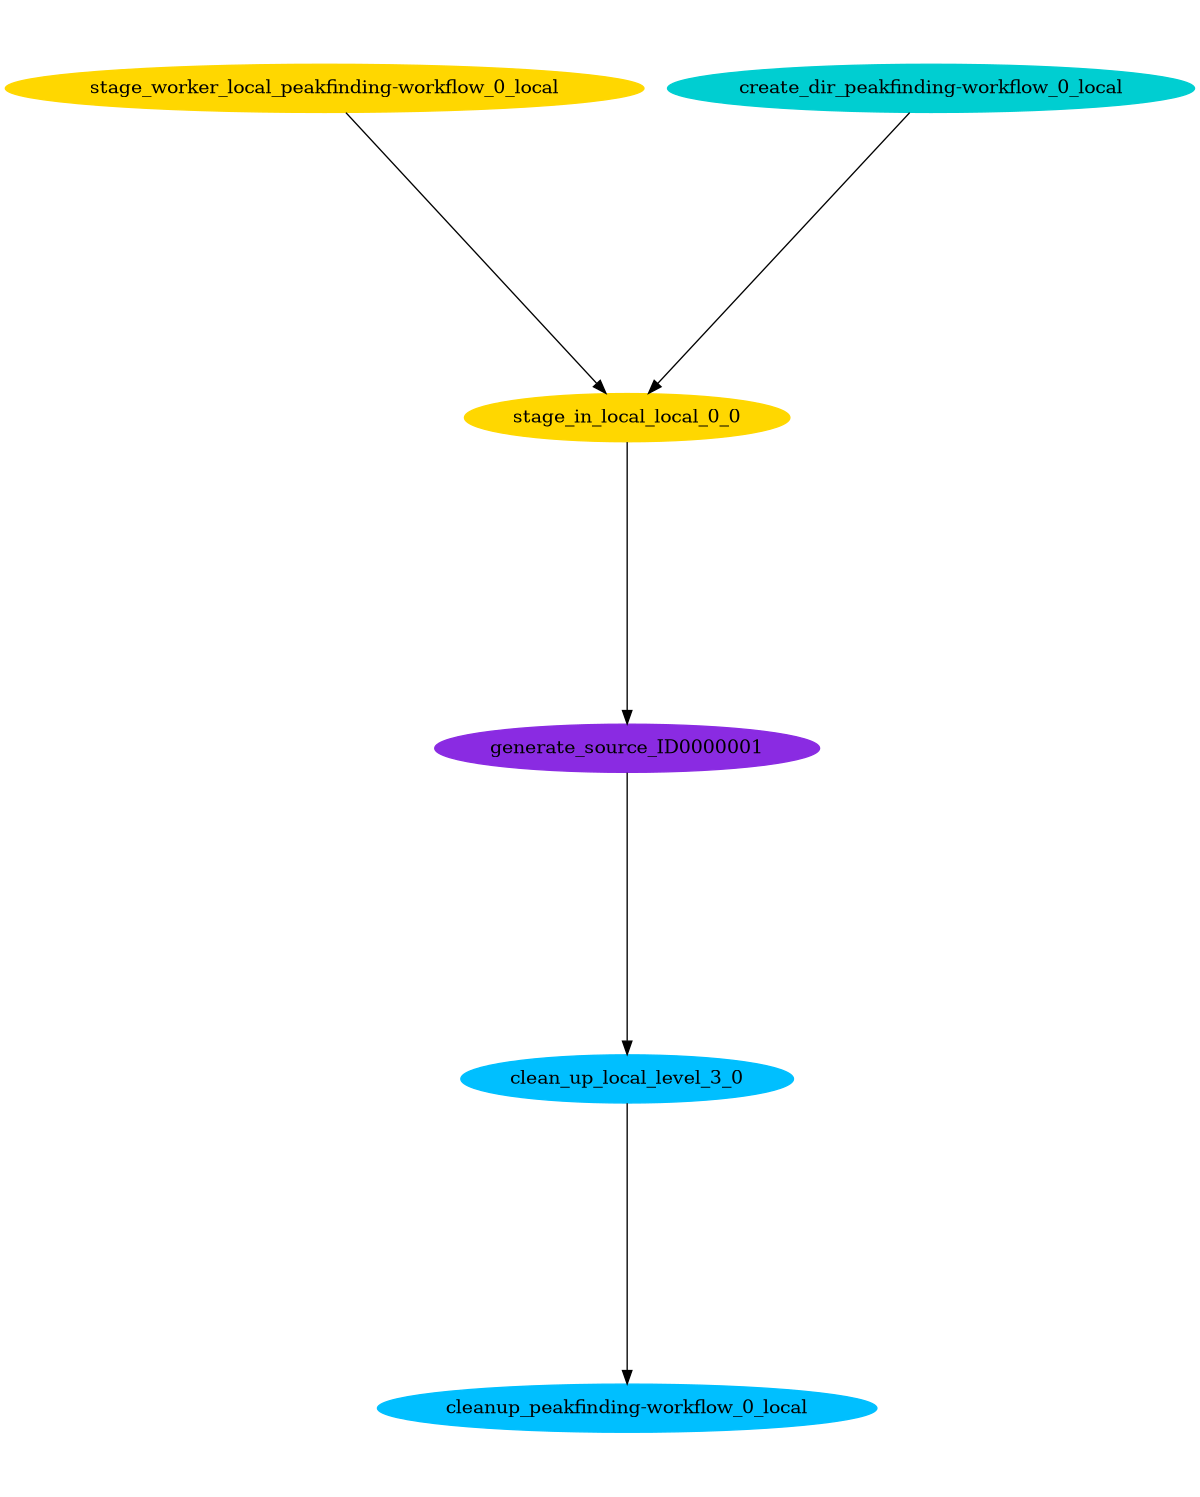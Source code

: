 digraph E {
size="8.0,10.0"
ratio=fill
node [shape=ellipse]
edge [arrowhead=normal, arrowsize=1.0]
	"generate_source_ID0000001" [color=blueviolet,style=filled,label="generate_source_ID0000001"]
	"clean_up_local_level_3_0" [color=deepskyblue,style=filled,label="clean_up_local_level_3_0"]
	"stage_worker_local_peakfinding-workflow_0_local" [color=gold,style=filled,label="stage_worker_local_peakfinding-workflow_0_local"]
	"stage_in_local_local_0_0" [color=gold,style=filled,label="stage_in_local_local_0_0"]
	"create_dir_peakfinding-workflow_0_local" [color=darkturquoise,style=filled,label="create_dir_peakfinding-workflow_0_local"]
	"cleanup_peakfinding-workflow_0_local" [color=deepskyblue,style=filled,label="cleanup_peakfinding-workflow_0_local"]

	"generate_source_ID0000001" -> "clean_up_local_level_3_0"
	"clean_up_local_level_3_0" -> "cleanup_peakfinding-workflow_0_local"
	"stage_worker_local_peakfinding-workflow_0_local" -> "stage_in_local_local_0_0"
	"stage_in_local_local_0_0" -> "generate_source_ID0000001"
	"create_dir_peakfinding-workflow_0_local" -> "stage_in_local_local_0_0"
}
